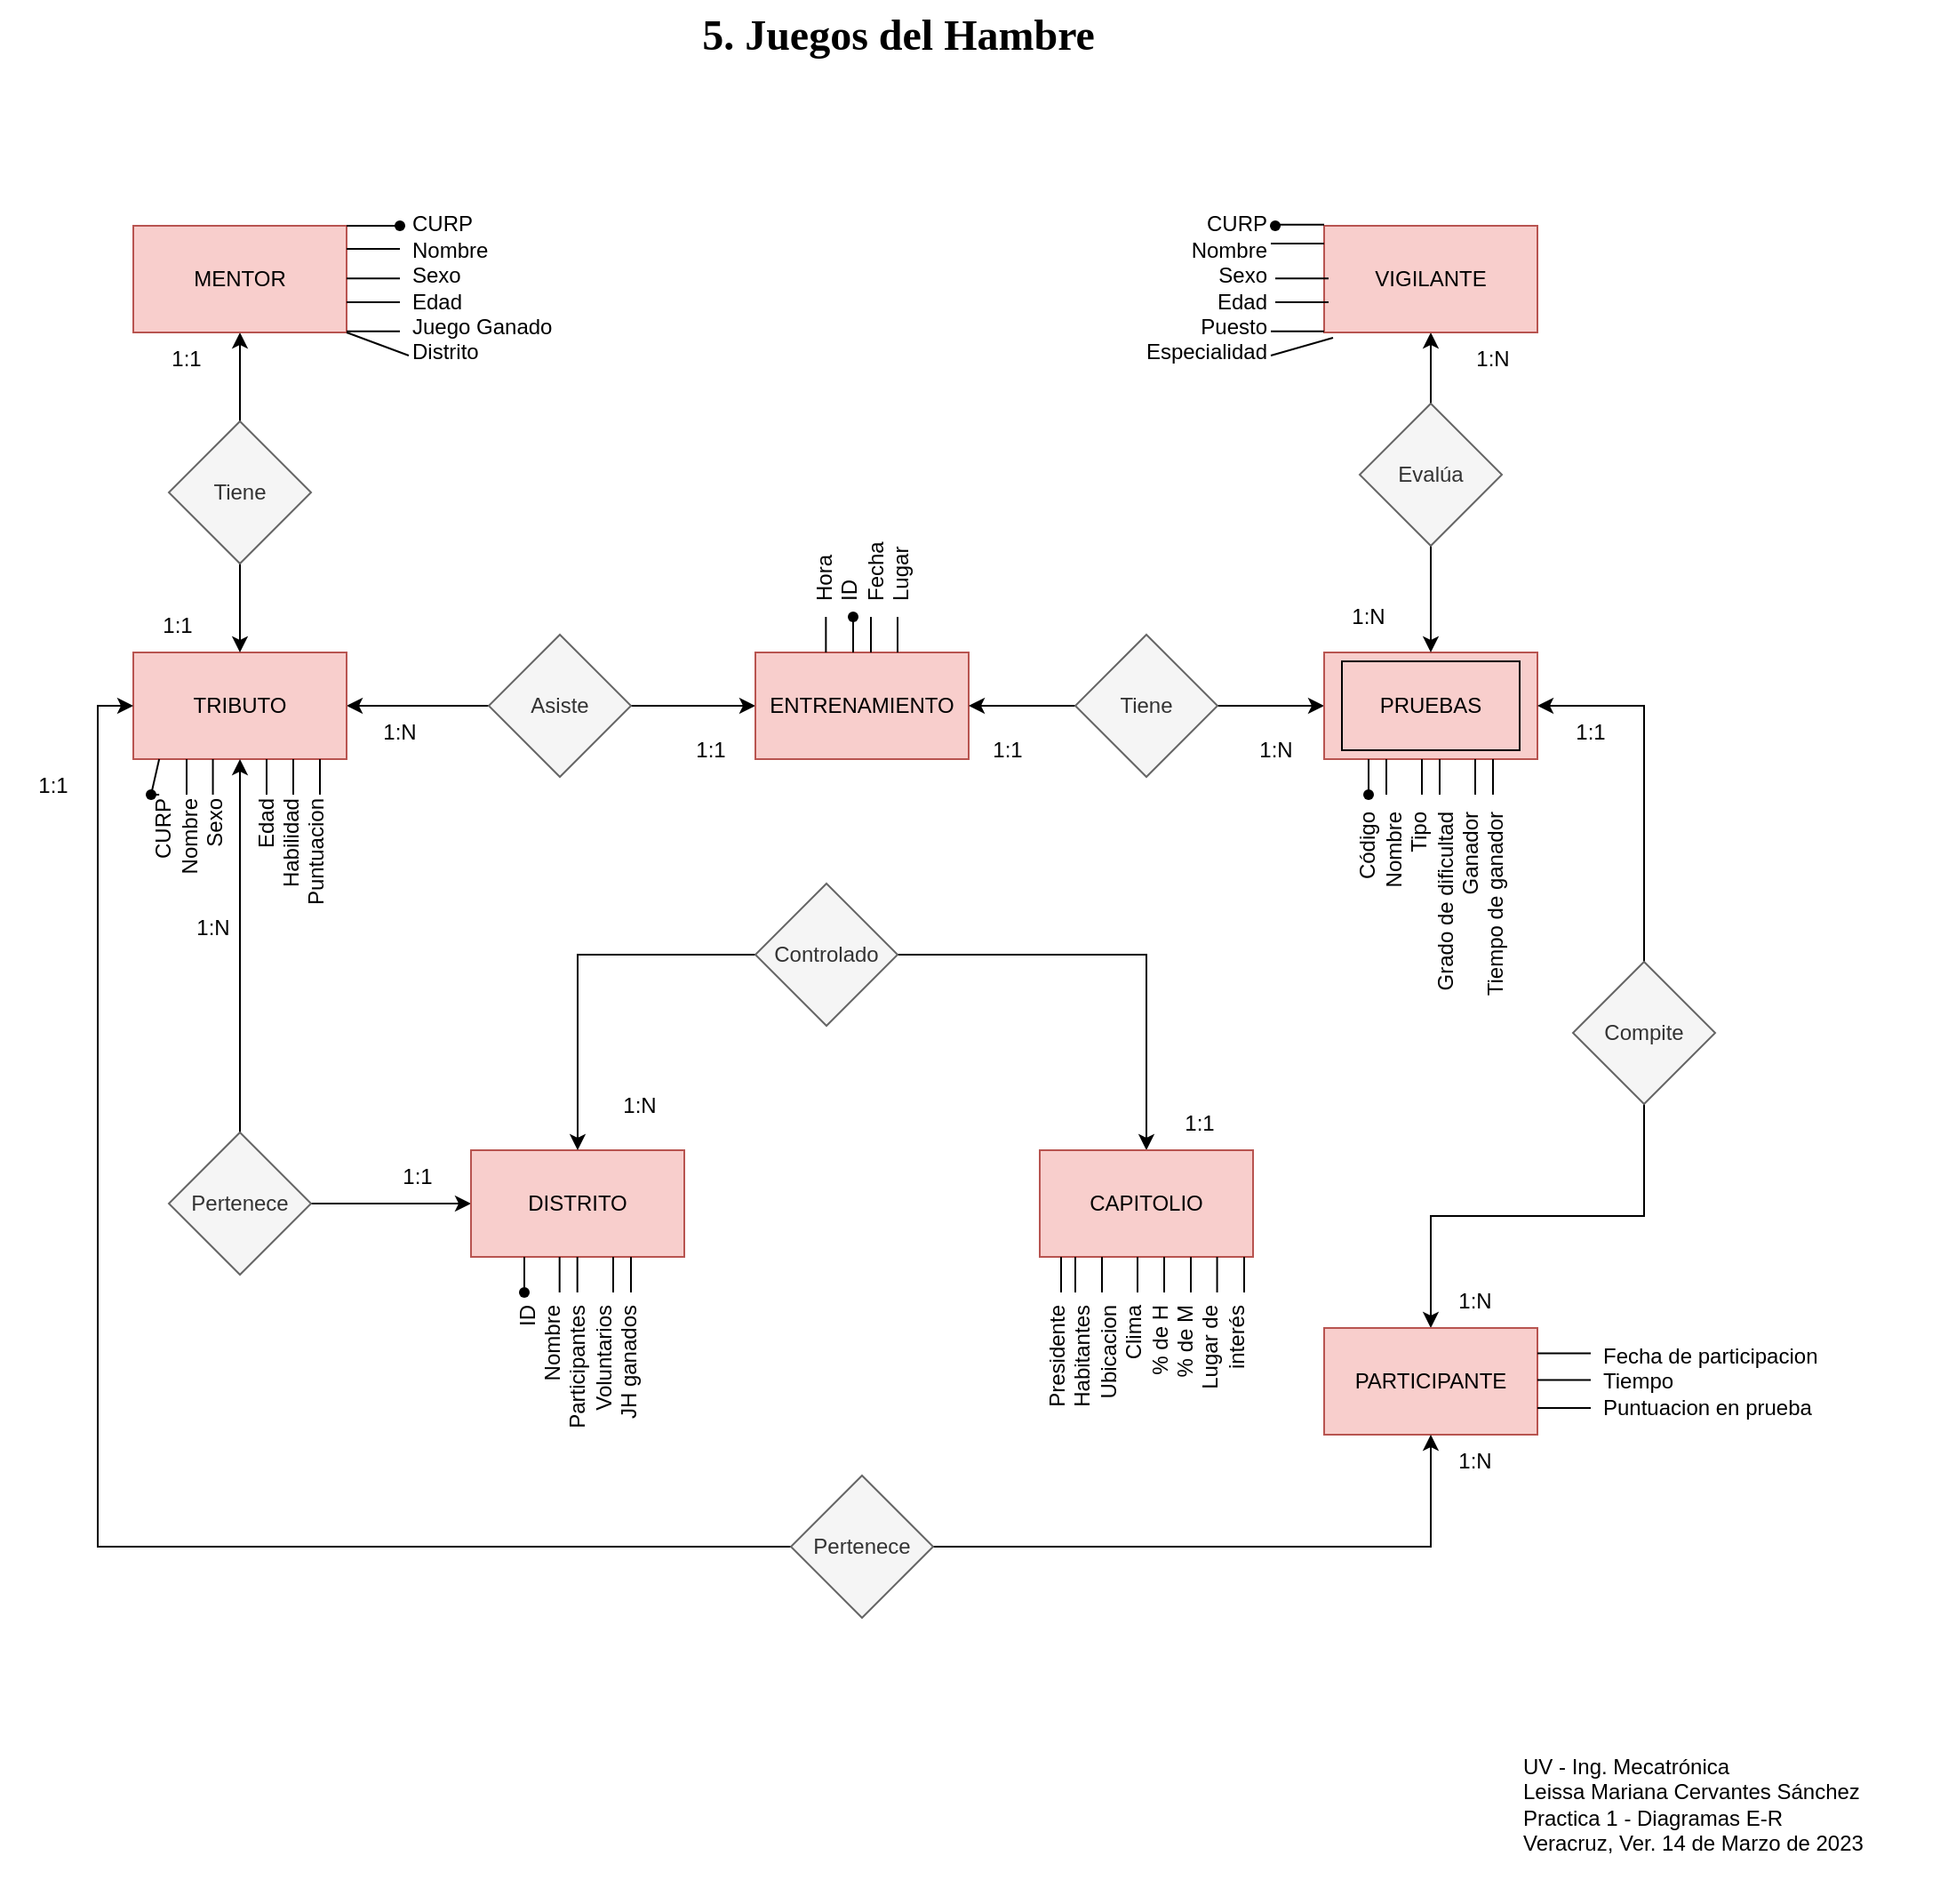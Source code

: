 <mxfile version="20.8.16" type="device"><diagram name="Página-1" id="HOuqrsM-3q7vG5gEwjHB"><mxGraphModel dx="1446" dy="1080" grid="1" gridSize="10" guides="1" tooltips="1" connect="1" arrows="1" fold="1" page="1" pageScale="1" pageWidth="827" pageHeight="1169" math="0" shadow="0"><root><mxCell id="0"/><mxCell id="1" parent="0"/><mxCell id="FKSJuDxbrd4GHYLNB3sF-3" value="" style="edgeStyle=orthogonalEdgeStyle;rounded=0;orthogonalLoop=1;jettySize=auto;html=1;" edge="1" parent="1" source="FKSJuDxbrd4GHYLNB3sF-1" target="FKSJuDxbrd4GHYLNB3sF-2"><mxGeometry relative="1" as="geometry"/></mxCell><mxCell id="FKSJuDxbrd4GHYLNB3sF-5" value="" style="edgeStyle=orthogonalEdgeStyle;rounded=0;orthogonalLoop=1;jettySize=auto;html=1;" edge="1" parent="1" source="FKSJuDxbrd4GHYLNB3sF-1" target="FKSJuDxbrd4GHYLNB3sF-4"><mxGeometry relative="1" as="geometry"/></mxCell><mxCell id="FKSJuDxbrd4GHYLNB3sF-1" value="Asiste" style="rhombus;whiteSpace=wrap;html=1;fillColor=#f5f5f5;fontColor=#333333;strokeColor=#666666;" vertex="1" parent="1"><mxGeometry x="505" y="407" width="80" height="80" as="geometry"/></mxCell><mxCell id="FKSJuDxbrd4GHYLNB3sF-2" value="TRIBUTO" style="whiteSpace=wrap;html=1;fillColor=#f8cecc;strokeColor=#b85450;" vertex="1" parent="1"><mxGeometry x="305" y="417" width="120" height="60" as="geometry"/></mxCell><mxCell id="FKSJuDxbrd4GHYLNB3sF-4" value="ENTRENAMIENTO" style="whiteSpace=wrap;html=1;fillColor=#f8cecc;strokeColor=#b85450;" vertex="1" parent="1"><mxGeometry x="655" y="417" width="120" height="60" as="geometry"/></mxCell><mxCell id="FKSJuDxbrd4GHYLNB3sF-7" value="" style="edgeStyle=orthogonalEdgeStyle;rounded=0;orthogonalLoop=1;jettySize=auto;html=1;" edge="1" parent="1" source="FKSJuDxbrd4GHYLNB3sF-6" target="FKSJuDxbrd4GHYLNB3sF-4"><mxGeometry relative="1" as="geometry"/></mxCell><mxCell id="FKSJuDxbrd4GHYLNB3sF-9" value="" style="edgeStyle=orthogonalEdgeStyle;rounded=0;orthogonalLoop=1;jettySize=auto;html=1;" edge="1" parent="1" source="FKSJuDxbrd4GHYLNB3sF-6" target="FKSJuDxbrd4GHYLNB3sF-8"><mxGeometry relative="1" as="geometry"/></mxCell><mxCell id="FKSJuDxbrd4GHYLNB3sF-6" value="Tiene" style="rhombus;whiteSpace=wrap;html=1;fillColor=#f5f5f5;fontColor=#333333;strokeColor=#666666;" vertex="1" parent="1"><mxGeometry x="835" y="407" width="80" height="80" as="geometry"/></mxCell><mxCell id="FKSJuDxbrd4GHYLNB3sF-8" value="PRUEBAS" style="whiteSpace=wrap;html=1;fillColor=#f8cecc;strokeColor=#b85450;" vertex="1" parent="1"><mxGeometry x="975" y="417" width="120" height="60" as="geometry"/></mxCell><mxCell id="FKSJuDxbrd4GHYLNB3sF-11" value="" style="edgeStyle=orthogonalEdgeStyle;rounded=0;orthogonalLoop=1;jettySize=auto;html=1;" edge="1" parent="1" source="FKSJuDxbrd4GHYLNB3sF-10" target="FKSJuDxbrd4GHYLNB3sF-2"><mxGeometry relative="1" as="geometry"/></mxCell><mxCell id="FKSJuDxbrd4GHYLNB3sF-13" value="" style="edgeStyle=orthogonalEdgeStyle;rounded=0;orthogonalLoop=1;jettySize=auto;html=1;" edge="1" parent="1" source="FKSJuDxbrd4GHYLNB3sF-10" target="FKSJuDxbrd4GHYLNB3sF-12"><mxGeometry relative="1" as="geometry"/></mxCell><mxCell id="FKSJuDxbrd4GHYLNB3sF-10" value="Pertenece" style="rhombus;whiteSpace=wrap;html=1;fillColor=#f5f5f5;fontColor=#333333;strokeColor=#666666;" vertex="1" parent="1"><mxGeometry x="325" y="687" width="80" height="80" as="geometry"/></mxCell><mxCell id="FKSJuDxbrd4GHYLNB3sF-12" value="DISTRITO" style="whiteSpace=wrap;html=1;fillColor=#f8cecc;strokeColor=#b85450;" vertex="1" parent="1"><mxGeometry x="495" y="697" width="120" height="60" as="geometry"/></mxCell><mxCell id="FKSJuDxbrd4GHYLNB3sF-15" value="" style="edgeStyle=orthogonalEdgeStyle;rounded=0;orthogonalLoop=1;jettySize=auto;html=1;" edge="1" parent="1" source="FKSJuDxbrd4GHYLNB3sF-14" target="FKSJuDxbrd4GHYLNB3sF-12"><mxGeometry relative="1" as="geometry"/></mxCell><mxCell id="FKSJuDxbrd4GHYLNB3sF-17" value="" style="edgeStyle=orthogonalEdgeStyle;rounded=0;orthogonalLoop=1;jettySize=auto;html=1;" edge="1" parent="1" source="FKSJuDxbrd4GHYLNB3sF-14" target="FKSJuDxbrd4GHYLNB3sF-16"><mxGeometry relative="1" as="geometry"/></mxCell><mxCell id="FKSJuDxbrd4GHYLNB3sF-14" value="Controlado" style="rhombus;whiteSpace=wrap;html=1;fillColor=#f5f5f5;fontColor=#333333;strokeColor=#666666;" vertex="1" parent="1"><mxGeometry x="655" y="547" width="80" height="80" as="geometry"/></mxCell><mxCell id="FKSJuDxbrd4GHYLNB3sF-16" value="CAPITOLIO" style="whiteSpace=wrap;html=1;fillColor=#f8cecc;strokeColor=#b85450;" vertex="1" parent="1"><mxGeometry x="815" y="697" width="120" height="60" as="geometry"/></mxCell><mxCell id="FKSJuDxbrd4GHYLNB3sF-22" value="" style="edgeStyle=orthogonalEdgeStyle;rounded=0;orthogonalLoop=1;jettySize=auto;html=1;" edge="1" parent="1" source="FKSJuDxbrd4GHYLNB3sF-18" target="FKSJuDxbrd4GHYLNB3sF-8"><mxGeometry relative="1" as="geometry"/></mxCell><mxCell id="FKSJuDxbrd4GHYLNB3sF-24" value="" style="edgeStyle=orthogonalEdgeStyle;rounded=0;orthogonalLoop=1;jettySize=auto;html=1;" edge="1" parent="1" source="FKSJuDxbrd4GHYLNB3sF-18" target="FKSJuDxbrd4GHYLNB3sF-23"><mxGeometry relative="1" as="geometry"/></mxCell><mxCell id="FKSJuDxbrd4GHYLNB3sF-18" value="Evalúa" style="rhombus;whiteSpace=wrap;html=1;fillColor=#f5f5f5;fontColor=#333333;strokeColor=#666666;" vertex="1" parent="1"><mxGeometry x="995" y="277" width="80" height="80" as="geometry"/></mxCell><mxCell id="FKSJuDxbrd4GHYLNB3sF-23" value="VIGILANTE" style="whiteSpace=wrap;html=1;fillColor=#f8cecc;strokeColor=#b85450;" vertex="1" parent="1"><mxGeometry x="975" y="177" width="120" height="60" as="geometry"/></mxCell><mxCell id="FKSJuDxbrd4GHYLNB3sF-26" value="" style="edgeStyle=orthogonalEdgeStyle;rounded=0;orthogonalLoop=1;jettySize=auto;html=1;" edge="1" parent="1" source="FKSJuDxbrd4GHYLNB3sF-25" target="FKSJuDxbrd4GHYLNB3sF-2"><mxGeometry relative="1" as="geometry"/></mxCell><mxCell id="FKSJuDxbrd4GHYLNB3sF-28" value="" style="edgeStyle=orthogonalEdgeStyle;rounded=0;orthogonalLoop=1;jettySize=auto;html=1;" edge="1" parent="1" source="FKSJuDxbrd4GHYLNB3sF-25" target="FKSJuDxbrd4GHYLNB3sF-27"><mxGeometry relative="1" as="geometry"/></mxCell><mxCell id="FKSJuDxbrd4GHYLNB3sF-25" value="Tiene" style="rhombus;whiteSpace=wrap;html=1;fillColor=#f5f5f5;fontColor=#333333;strokeColor=#666666;" vertex="1" parent="1"><mxGeometry x="325" y="287" width="80" height="80" as="geometry"/></mxCell><mxCell id="FKSJuDxbrd4GHYLNB3sF-27" value="MENTOR" style="whiteSpace=wrap;html=1;fillColor=#f8cecc;strokeColor=#b85450;" vertex="1" parent="1"><mxGeometry x="305" y="177" width="120" height="60" as="geometry"/></mxCell><mxCell id="FKSJuDxbrd4GHYLNB3sF-29" value="5. Juegos del Hambre" style="text;strokeColor=none;fillColor=none;html=1;fontSize=24;fontStyle=1;verticalAlign=middle;align=center;fontFamily=Times New Roman;" vertex="1" parent="1"><mxGeometry x="685" y="50" width="100" height="40" as="geometry"/></mxCell><mxCell id="FKSJuDxbrd4GHYLNB3sF-30" value="Hora&lt;br&gt;ID&lt;br&gt;Fecha&lt;br&gt;&lt;div style=&quot;&quot;&gt;&lt;span style=&quot;background-color: initial;&quot;&gt;Lugar&lt;/span&gt;&lt;/div&gt;" style="text;html=1;strokeColor=none;fillColor=none;align=left;verticalAlign=middle;whiteSpace=wrap;rounded=0;fontFamily=Helvetica;rotation=-90;" vertex="1" parent="1"><mxGeometry x="685" y="320" width="60" height="80" as="geometry"/></mxCell><mxCell id="FKSJuDxbrd4GHYLNB3sF-31" value="CURP&lt;br&gt;Nombre&lt;br&gt;Sexo&lt;br&gt;Edad&lt;br&gt;Juego Ganado&lt;br&gt;Distrito&lt;br&gt;" style="text;html=1;strokeColor=none;fillColor=none;align=left;verticalAlign=middle;whiteSpace=wrap;rounded=0;fontFamily=Helvetica;rotation=0;" vertex="1" parent="1"><mxGeometry x="460" y="197" width="90" height="30" as="geometry"/></mxCell><mxCell id="FKSJuDxbrd4GHYLNB3sF-32" value="CURP&lt;br&gt;Nombre&lt;br&gt;Sexo&lt;br&gt;&lt;div style=&quot;&quot;&gt;&lt;br&gt;&lt;/div&gt;Edad&lt;br&gt;Habilidad&lt;br&gt;Puntuacion" style="text;html=1;strokeColor=none;fillColor=none;align=right;verticalAlign=middle;whiteSpace=wrap;rounded=0;fontFamily=Helvetica;rotation=-90;" vertex="1" parent="1"><mxGeometry x="320" y="527" width="90" height="30" as="geometry"/></mxCell><mxCell id="FKSJuDxbrd4GHYLNB3sF-33" value="" style="rounded=0;whiteSpace=wrap;html=1;fontFamily=Helvetica;fillColor=none;" vertex="1" parent="1"><mxGeometry x="985" y="422" width="100" height="50" as="geometry"/></mxCell><mxCell id="FKSJuDxbrd4GHYLNB3sF-34" value="ID&lt;br&gt;Nombre&lt;br&gt;Participantes&lt;br&gt;Voluntarios&lt;br&gt;&lt;div style=&quot;&quot;&gt;&lt;span style=&quot;background-color: initial;&quot;&gt;JH ganados&lt;/span&gt;&lt;/div&gt;" style="text;html=1;strokeColor=none;fillColor=none;align=right;verticalAlign=middle;whiteSpace=wrap;rounded=0;fontFamily=Helvetica;rotation=-90;" vertex="1" parent="1"><mxGeometry x="525" y="797" width="60" height="30" as="geometry"/></mxCell><mxCell id="FKSJuDxbrd4GHYLNB3sF-35" value="Presidente&lt;br&gt;Habitantes&lt;br&gt;Ubicacion&lt;br&gt;Clima&lt;br&gt;% de H&lt;br&gt;% de M&lt;br&gt;&lt;div style=&quot;&quot;&gt;&lt;span style=&quot;background-color: initial;&quot;&gt;Lugar de interés&lt;/span&gt;&lt;/div&gt;" style="text;html=1;strokeColor=none;fillColor=none;align=right;verticalAlign=middle;whiteSpace=wrap;rounded=0;fontFamily=Helvetica;rotation=-90;" vertex="1" parent="1"><mxGeometry x="845" y="797" width="60" height="30" as="geometry"/></mxCell><mxCell id="FKSJuDxbrd4GHYLNB3sF-36" value="Código&lt;br&gt;Nombre&lt;br&gt;Tipo&lt;br&gt;Grado de dificultad&lt;br&gt;Ganador&lt;br&gt;Tiempo de ganador" style="text;html=1;strokeColor=none;fillColor=none;align=right;verticalAlign=middle;whiteSpace=wrap;rounded=0;fontFamily=Helvetica;rotation=-90;" vertex="1" parent="1"><mxGeometry x="977.5" y="547" width="115" height="30" as="geometry"/></mxCell><mxCell id="FKSJuDxbrd4GHYLNB3sF-38" value="CURP&lt;br&gt;Nombre&lt;br&gt;Sexo&lt;br&gt;Edad&lt;br&gt;Puesto&lt;br&gt;Especialidad" style="text;html=1;strokeColor=none;fillColor=none;align=right;verticalAlign=middle;whiteSpace=wrap;rounded=0;fontFamily=Helvetica;" vertex="1" parent="1"><mxGeometry x="885" y="197" width="60" height="30" as="geometry"/></mxCell><mxCell id="FKSJuDxbrd4GHYLNB3sF-42" value="" style="endArrow=none;html=1;rounded=0;fontFamily=Helvetica;" edge="1" parent="1"><mxGeometry width="50" height="50" relative="1" as="geometry"><mxPoint x="525" y="777" as="sourcePoint"/><mxPoint x="525" y="757" as="targetPoint"/></mxGeometry></mxCell><mxCell id="FKSJuDxbrd4GHYLNB3sF-43" value="" style="endArrow=none;html=1;rounded=0;fontFamily=Helvetica;" edge="1" parent="1"><mxGeometry width="50" height="50" relative="1" as="geometry"><mxPoint x="544.84" y="777" as="sourcePoint"/><mxPoint x="544.84" y="757" as="targetPoint"/></mxGeometry></mxCell><mxCell id="FKSJuDxbrd4GHYLNB3sF-44" value="" style="endArrow=none;html=1;rounded=0;fontFamily=Helvetica;" edge="1" parent="1"><mxGeometry width="50" height="50" relative="1" as="geometry"><mxPoint x="554.84" y="777" as="sourcePoint"/><mxPoint x="554.84" y="757" as="targetPoint"/></mxGeometry></mxCell><mxCell id="FKSJuDxbrd4GHYLNB3sF-45" value="" style="endArrow=none;html=1;rounded=0;fontFamily=Helvetica;" edge="1" parent="1"><mxGeometry width="50" height="50" relative="1" as="geometry"><mxPoint x="575" y="777" as="sourcePoint"/><mxPoint x="575" y="757" as="targetPoint"/></mxGeometry></mxCell><mxCell id="FKSJuDxbrd4GHYLNB3sF-46" value="" style="endArrow=none;html=1;rounded=0;fontFamily=Helvetica;" edge="1" parent="1"><mxGeometry width="50" height="50" relative="1" as="geometry"><mxPoint x="585" y="777" as="sourcePoint"/><mxPoint x="585" y="757" as="targetPoint"/></mxGeometry></mxCell><mxCell id="FKSJuDxbrd4GHYLNB3sF-48" value="" style="shape=waypoint;sketch=0;fillStyle=solid;size=6;pointerEvents=1;points=[];fillColor=none;resizable=0;rotatable=0;perimeter=centerPerimeter;snapToPoint=1;fontFamily=Helvetica;" vertex="1" parent="1"><mxGeometry x="515" y="767" width="20" height="20" as="geometry"/></mxCell><mxCell id="FKSJuDxbrd4GHYLNB3sF-50" value="1:1" style="text;html=1;strokeColor=none;fillColor=none;align=center;verticalAlign=middle;whiteSpace=wrap;rounded=0;fontFamily=Helvetica;" vertex="1" parent="1"><mxGeometry x="435" y="697" width="60" height="30" as="geometry"/></mxCell><mxCell id="FKSJuDxbrd4GHYLNB3sF-51" value="1:N" style="text;html=1;strokeColor=none;fillColor=none;align=center;verticalAlign=middle;whiteSpace=wrap;rounded=0;fontFamily=Helvetica;" vertex="1" parent="1"><mxGeometry x="320" y="557" width="60" height="30" as="geometry"/></mxCell><mxCell id="FKSJuDxbrd4GHYLNB3sF-52" value="" style="endArrow=none;html=1;rounded=0;fontFamily=Helvetica;startArrow=none;" edge="1" parent="1" source="FKSJuDxbrd4GHYLNB3sF-58"><mxGeometry width="50" height="50" relative="1" as="geometry"><mxPoint x="319.57" y="497" as="sourcePoint"/><mxPoint x="319.57" y="477" as="targetPoint"/></mxGeometry></mxCell><mxCell id="FKSJuDxbrd4GHYLNB3sF-53" value="" style="endArrow=none;html=1;rounded=0;fontFamily=Helvetica;" edge="1" parent="1"><mxGeometry width="50" height="50" relative="1" as="geometry"><mxPoint x="335" y="497" as="sourcePoint"/><mxPoint x="335" y="477" as="targetPoint"/></mxGeometry></mxCell><mxCell id="FKSJuDxbrd4GHYLNB3sF-54" value="" style="endArrow=none;html=1;rounded=0;fontFamily=Helvetica;" edge="1" parent="1"><mxGeometry width="50" height="50" relative="1" as="geometry"><mxPoint x="349.78" y="497" as="sourcePoint"/><mxPoint x="349.78" y="477" as="targetPoint"/></mxGeometry></mxCell><mxCell id="FKSJuDxbrd4GHYLNB3sF-55" value="" style="endArrow=none;html=1;rounded=0;fontFamily=Helvetica;" edge="1" parent="1"><mxGeometry width="50" height="50" relative="1" as="geometry"><mxPoint x="380" y="497" as="sourcePoint"/><mxPoint x="380" y="477" as="targetPoint"/></mxGeometry></mxCell><mxCell id="FKSJuDxbrd4GHYLNB3sF-56" value="" style="endArrow=none;html=1;rounded=0;fontFamily=Helvetica;" edge="1" parent="1"><mxGeometry width="50" height="50" relative="1" as="geometry"><mxPoint x="395" y="497" as="sourcePoint"/><mxPoint x="395" y="477" as="targetPoint"/></mxGeometry></mxCell><mxCell id="FKSJuDxbrd4GHYLNB3sF-57" value="" style="endArrow=none;html=1;rounded=0;fontFamily=Helvetica;" edge="1" parent="1"><mxGeometry width="50" height="50" relative="1" as="geometry"><mxPoint x="410" y="497" as="sourcePoint"/><mxPoint x="410" y="477" as="targetPoint"/></mxGeometry></mxCell><mxCell id="FKSJuDxbrd4GHYLNB3sF-60" value="" style="endArrow=none;html=1;rounded=0;fontFamily=Helvetica;" edge="1" parent="1" target="FKSJuDxbrd4GHYLNB3sF-58"><mxGeometry width="50" height="50" relative="1" as="geometry"><mxPoint x="319.57" y="497" as="sourcePoint"/><mxPoint x="319.57" y="477" as="targetPoint"/></mxGeometry></mxCell><mxCell id="FKSJuDxbrd4GHYLNB3sF-58" value="" style="shape=waypoint;sketch=0;fillStyle=solid;size=6;pointerEvents=1;points=[];fillColor=none;resizable=0;rotatable=0;perimeter=centerPerimeter;snapToPoint=1;fontFamily=Helvetica;" vertex="1" parent="1"><mxGeometry x="305" y="487" width="20" height="20" as="geometry"/></mxCell><mxCell id="FKSJuDxbrd4GHYLNB3sF-65" value="" style="edgeStyle=orthogonalEdgeStyle;rounded=0;orthogonalLoop=1;jettySize=auto;html=1;fontFamily=Helvetica;exitX=0.5;exitY=1;exitDx=0;exitDy=0;" edge="1" parent="1" source="FKSJuDxbrd4GHYLNB3sF-61" target="FKSJuDxbrd4GHYLNB3sF-64"><mxGeometry relative="1" as="geometry"/></mxCell><mxCell id="FKSJuDxbrd4GHYLNB3sF-66" style="edgeStyle=orthogonalEdgeStyle;rounded=0;orthogonalLoop=1;jettySize=auto;html=1;entryX=1;entryY=0.5;entryDx=0;entryDy=0;fontFamily=Helvetica;exitX=0.5;exitY=0;exitDx=0;exitDy=0;" edge="1" parent="1" source="FKSJuDxbrd4GHYLNB3sF-61" target="FKSJuDxbrd4GHYLNB3sF-8"><mxGeometry relative="1" as="geometry"/></mxCell><mxCell id="FKSJuDxbrd4GHYLNB3sF-61" value="Compite" style="rhombus;whiteSpace=wrap;html=1;fontFamily=Helvetica;fillColor=#f5f5f5;fontColor=#333333;strokeColor=#666666;" vertex="1" parent="1"><mxGeometry x="1115" y="591" width="80" height="80" as="geometry"/></mxCell><mxCell id="FKSJuDxbrd4GHYLNB3sF-64" value="PARTICIPANTE" style="whiteSpace=wrap;html=1;fillColor=#f8cecc;strokeColor=#b85450;" vertex="1" parent="1"><mxGeometry x="975" y="797" width="120" height="60" as="geometry"/></mxCell><mxCell id="FKSJuDxbrd4GHYLNB3sF-72" style="edgeStyle=orthogonalEdgeStyle;rounded=0;orthogonalLoop=1;jettySize=auto;html=1;entryX=0.5;entryY=1;entryDx=0;entryDy=0;fontFamily=Helvetica;" edge="1" parent="1" source="FKSJuDxbrd4GHYLNB3sF-71" target="FKSJuDxbrd4GHYLNB3sF-64"><mxGeometry relative="1" as="geometry"/></mxCell><mxCell id="FKSJuDxbrd4GHYLNB3sF-73" style="edgeStyle=orthogonalEdgeStyle;rounded=0;orthogonalLoop=1;jettySize=auto;html=1;exitX=0;exitY=0.5;exitDx=0;exitDy=0;entryX=0;entryY=0.5;entryDx=0;entryDy=0;fontFamily=Helvetica;" edge="1" parent="1" source="FKSJuDxbrd4GHYLNB3sF-71" target="FKSJuDxbrd4GHYLNB3sF-2"><mxGeometry relative="1" as="geometry"/></mxCell><mxCell id="FKSJuDxbrd4GHYLNB3sF-71" value="Pertenece" style="rhombus;whiteSpace=wrap;html=1;fontFamily=Helvetica;fillColor=#f5f5f5;fontColor=#333333;strokeColor=#666666;" vertex="1" parent="1"><mxGeometry x="675" y="880" width="80" height="80" as="geometry"/></mxCell><mxCell id="FKSJuDxbrd4GHYLNB3sF-74" value="Fecha de participacion&lt;br&gt;Tiempo&lt;br&gt;&lt;div style=&quot;&quot;&gt;&lt;span style=&quot;background-color: initial;&quot;&gt;Puntuacion en prueba&lt;/span&gt;&lt;/div&gt;" style="text;html=1;strokeColor=none;fillColor=none;align=left;verticalAlign=middle;whiteSpace=wrap;rounded=0;fontFamily=Helvetica;" vertex="1" parent="1"><mxGeometry x="1130" y="812" width="170" height="30" as="geometry"/></mxCell><mxCell id="FKSJuDxbrd4GHYLNB3sF-75" value="1:1" style="text;html=1;strokeColor=none;fillColor=none;align=center;verticalAlign=middle;whiteSpace=wrap;rounded=0;fontFamily=Helvetica;" vertex="1" parent="1"><mxGeometry x="305" y="237" width="60" height="30" as="geometry"/></mxCell><mxCell id="FKSJuDxbrd4GHYLNB3sF-76" value="1:1" style="text;html=1;strokeColor=none;fillColor=none;align=center;verticalAlign=middle;whiteSpace=wrap;rounded=0;fontFamily=Helvetica;" vertex="1" parent="1"><mxGeometry x="300" y="387" width="60" height="30" as="geometry"/></mxCell><mxCell id="FKSJuDxbrd4GHYLNB3sF-77" value="" style="endArrow=none;html=1;rounded=0;fontFamily=Helvetica;" edge="1" parent="1" target="FKSJuDxbrd4GHYLNB3sF-84"><mxGeometry width="50" height="50" relative="1" as="geometry"><mxPoint x="425" y="177" as="sourcePoint"/><mxPoint x="455" y="177" as="targetPoint"/></mxGeometry></mxCell><mxCell id="FKSJuDxbrd4GHYLNB3sF-78" value="" style="endArrow=none;html=1;rounded=0;fontFamily=Helvetica;" edge="1" parent="1"><mxGeometry width="50" height="50" relative="1" as="geometry"><mxPoint x="425.0" y="190" as="sourcePoint"/><mxPoint x="455" y="190" as="targetPoint"/></mxGeometry></mxCell><mxCell id="FKSJuDxbrd4GHYLNB3sF-79" value="" style="endArrow=none;html=1;rounded=0;fontFamily=Helvetica;" edge="1" parent="1"><mxGeometry width="50" height="50" relative="1" as="geometry"><mxPoint x="425.0" y="206.68" as="sourcePoint"/><mxPoint x="455" y="206.68" as="targetPoint"/></mxGeometry></mxCell><mxCell id="FKSJuDxbrd4GHYLNB3sF-80" value="" style="endArrow=none;html=1;rounded=0;fontFamily=Helvetica;" edge="1" parent="1"><mxGeometry width="50" height="50" relative="1" as="geometry"><mxPoint x="425.0" y="220" as="sourcePoint"/><mxPoint x="455" y="220" as="targetPoint"/></mxGeometry></mxCell><mxCell id="FKSJuDxbrd4GHYLNB3sF-81" value="" style="endArrow=none;html=1;rounded=0;fontFamily=Helvetica;" edge="1" parent="1"><mxGeometry width="50" height="50" relative="1" as="geometry"><mxPoint x="425.0" y="236.35" as="sourcePoint"/><mxPoint x="455" y="236.35" as="targetPoint"/></mxGeometry></mxCell><mxCell id="FKSJuDxbrd4GHYLNB3sF-83" value="" style="endArrow=none;html=1;rounded=0;fontFamily=Helvetica;entryX=1;entryY=1;entryDx=0;entryDy=0;" edge="1" parent="1" target="FKSJuDxbrd4GHYLNB3sF-27"><mxGeometry width="50" height="50" relative="1" as="geometry"><mxPoint x="460" y="250" as="sourcePoint"/><mxPoint x="440" y="260" as="targetPoint"/></mxGeometry></mxCell><mxCell id="FKSJuDxbrd4GHYLNB3sF-84" value="" style="shape=waypoint;sketch=0;fillStyle=solid;size=6;pointerEvents=1;points=[];fillColor=none;resizable=0;rotatable=0;perimeter=centerPerimeter;snapToPoint=1;fontFamily=Helvetica;" vertex="1" parent="1"><mxGeometry x="445" y="167" width="20" height="20" as="geometry"/></mxCell><mxCell id="FKSJuDxbrd4GHYLNB3sF-85" value="1:1" style="text;html=1;strokeColor=none;fillColor=none;align=center;verticalAlign=middle;whiteSpace=wrap;rounded=0;fontFamily=Helvetica;" vertex="1" parent="1"><mxGeometry x="600" y="457" width="60" height="30" as="geometry"/></mxCell><mxCell id="FKSJuDxbrd4GHYLNB3sF-86" value="1:N" style="text;html=1;strokeColor=none;fillColor=none;align=center;verticalAlign=middle;whiteSpace=wrap;rounded=0;fontFamily=Helvetica;" vertex="1" parent="1"><mxGeometry x="425" y="447" width="60" height="30" as="geometry"/></mxCell><mxCell id="FKSJuDxbrd4GHYLNB3sF-87" value="" style="endArrow=none;html=1;rounded=0;fontFamily=Helvetica;" edge="1" parent="1"><mxGeometry width="50" height="50" relative="1" as="geometry"><mxPoint x="694.68" y="417" as="sourcePoint"/><mxPoint x="694.68" y="397" as="targetPoint"/></mxGeometry></mxCell><mxCell id="FKSJuDxbrd4GHYLNB3sF-88" value="" style="endArrow=none;html=1;rounded=0;fontFamily=Helvetica;" edge="1" parent="1" target="FKSJuDxbrd4GHYLNB3sF-91"><mxGeometry width="50" height="50" relative="1" as="geometry"><mxPoint x="710" y="417" as="sourcePoint"/><mxPoint x="710" y="397" as="targetPoint"/></mxGeometry></mxCell><mxCell id="FKSJuDxbrd4GHYLNB3sF-89" value="" style="endArrow=none;html=1;rounded=0;fontFamily=Helvetica;" edge="1" parent="1"><mxGeometry width="50" height="50" relative="1" as="geometry"><mxPoint x="720" y="417" as="sourcePoint"/><mxPoint x="720" y="397" as="targetPoint"/></mxGeometry></mxCell><mxCell id="FKSJuDxbrd4GHYLNB3sF-90" value="" style="endArrow=none;html=1;rounded=0;fontFamily=Helvetica;" edge="1" parent="1"><mxGeometry width="50" height="50" relative="1" as="geometry"><mxPoint x="735" y="417" as="sourcePoint"/><mxPoint x="735" y="397" as="targetPoint"/></mxGeometry></mxCell><mxCell id="FKSJuDxbrd4GHYLNB3sF-91" value="" style="shape=waypoint;sketch=0;fillStyle=solid;size=6;pointerEvents=1;points=[];fillColor=none;resizable=0;rotatable=0;perimeter=centerPerimeter;snapToPoint=1;fontFamily=Helvetica;" vertex="1" parent="1"><mxGeometry x="700" y="387" width="20" height="20" as="geometry"/></mxCell><mxCell id="FKSJuDxbrd4GHYLNB3sF-92" value="1:N" style="text;html=1;strokeColor=none;fillColor=none;align=center;verticalAlign=middle;whiteSpace=wrap;rounded=0;fontFamily=Helvetica;" vertex="1" parent="1"><mxGeometry x="917.5" y="457" width="60" height="30" as="geometry"/></mxCell><mxCell id="FKSJuDxbrd4GHYLNB3sF-93" value="1:1" style="text;html=1;strokeColor=none;fillColor=none;align=center;verticalAlign=middle;whiteSpace=wrap;rounded=0;fontFamily=Helvetica;" vertex="1" parent="1"><mxGeometry x="767" y="457" width="60" height="30" as="geometry"/></mxCell><mxCell id="FKSJuDxbrd4GHYLNB3sF-94" value="" style="endArrow=none;html=1;rounded=0;fontFamily=Helvetica;" edge="1" parent="1" target="FKSJuDxbrd4GHYLNB3sF-100"><mxGeometry width="50" height="50" relative="1" as="geometry"><mxPoint x="1000" y="477" as="sourcePoint"/><mxPoint x="1000" y="497" as="targetPoint"/></mxGeometry></mxCell><mxCell id="FKSJuDxbrd4GHYLNB3sF-95" value="" style="endArrow=none;html=1;rounded=0;fontFamily=Helvetica;" edge="1" parent="1"><mxGeometry width="50" height="50" relative="1" as="geometry"><mxPoint x="1010" y="477" as="sourcePoint"/><mxPoint x="1010" y="497" as="targetPoint"/></mxGeometry></mxCell><mxCell id="FKSJuDxbrd4GHYLNB3sF-96" value="" style="endArrow=none;html=1;rounded=0;fontFamily=Helvetica;" edge="1" parent="1"><mxGeometry width="50" height="50" relative="1" as="geometry"><mxPoint x="1030" y="477" as="sourcePoint"/><mxPoint x="1030" y="497" as="targetPoint"/></mxGeometry></mxCell><mxCell id="FKSJuDxbrd4GHYLNB3sF-97" value="" style="endArrow=none;html=1;rounded=0;fontFamily=Helvetica;" edge="1" parent="1"><mxGeometry width="50" height="50" relative="1" as="geometry"><mxPoint x="1040" y="477" as="sourcePoint"/><mxPoint x="1040" y="497" as="targetPoint"/></mxGeometry></mxCell><mxCell id="FKSJuDxbrd4GHYLNB3sF-98" value="" style="endArrow=none;html=1;rounded=0;fontFamily=Helvetica;" edge="1" parent="1"><mxGeometry width="50" height="50" relative="1" as="geometry"><mxPoint x="1060" y="477" as="sourcePoint"/><mxPoint x="1060" y="497" as="targetPoint"/></mxGeometry></mxCell><mxCell id="FKSJuDxbrd4GHYLNB3sF-99" value="" style="endArrow=none;html=1;rounded=0;fontFamily=Helvetica;" edge="1" parent="1"><mxGeometry width="50" height="50" relative="1" as="geometry"><mxPoint x="1070" y="477" as="sourcePoint"/><mxPoint x="1070" y="497" as="targetPoint"/></mxGeometry></mxCell><mxCell id="FKSJuDxbrd4GHYLNB3sF-100" value="" style="shape=waypoint;sketch=0;fillStyle=solid;size=6;pointerEvents=1;points=[];fillColor=none;resizable=0;rotatable=0;perimeter=centerPerimeter;snapToPoint=1;fontFamily=Helvetica;" vertex="1" parent="1"><mxGeometry x="990" y="487" width="20" height="20" as="geometry"/></mxCell><mxCell id="FKSJuDxbrd4GHYLNB3sF-101" value="1:N" style="text;html=1;strokeColor=none;fillColor=none;align=center;verticalAlign=middle;whiteSpace=wrap;rounded=0;fontFamily=Helvetica;" vertex="1" parent="1"><mxGeometry x="1040" y="237" width="60" height="30" as="geometry"/></mxCell><mxCell id="FKSJuDxbrd4GHYLNB3sF-102" value="1:N" style="text;html=1;strokeColor=none;fillColor=none;align=center;verticalAlign=middle;whiteSpace=wrap;rounded=0;fontFamily=Helvetica;" vertex="1" parent="1"><mxGeometry x="970" y="382" width="60" height="30" as="geometry"/></mxCell><mxCell id="FKSJuDxbrd4GHYLNB3sF-103" value="" style="endArrow=none;html=1;rounded=0;fontFamily=Helvetica;" edge="1" parent="1"><mxGeometry width="50" height="50" relative="1" as="geometry"><mxPoint x="945" y="176.35" as="sourcePoint"/><mxPoint x="975" y="176.35" as="targetPoint"/></mxGeometry></mxCell><mxCell id="FKSJuDxbrd4GHYLNB3sF-104" value="" style="endArrow=none;html=1;rounded=0;fontFamily=Helvetica;" edge="1" parent="1"><mxGeometry width="50" height="50" relative="1" as="geometry"><mxPoint x="945" y="187" as="sourcePoint"/><mxPoint x="975" y="187" as="targetPoint"/></mxGeometry></mxCell><mxCell id="FKSJuDxbrd4GHYLNB3sF-105" value="" style="endArrow=none;html=1;rounded=0;fontFamily=Helvetica;" edge="1" parent="1"><mxGeometry width="50" height="50" relative="1" as="geometry"><mxPoint x="947.5" y="206.68" as="sourcePoint"/><mxPoint x="977.5" y="206.68" as="targetPoint"/></mxGeometry></mxCell><mxCell id="FKSJuDxbrd4GHYLNB3sF-106" value="" style="endArrow=none;html=1;rounded=0;fontFamily=Helvetica;" edge="1" parent="1"><mxGeometry width="50" height="50" relative="1" as="geometry"><mxPoint x="947.5" y="220" as="sourcePoint"/><mxPoint x="977.5" y="220" as="targetPoint"/></mxGeometry></mxCell><mxCell id="FKSJuDxbrd4GHYLNB3sF-107" value="" style="endArrow=none;html=1;rounded=0;fontFamily=Helvetica;" edge="1" parent="1"><mxGeometry width="50" height="50" relative="1" as="geometry"><mxPoint x="945" y="236.35" as="sourcePoint"/><mxPoint x="975" y="236.35" as="targetPoint"/></mxGeometry></mxCell><mxCell id="FKSJuDxbrd4GHYLNB3sF-108" value="" style="endArrow=none;html=1;rounded=0;fontFamily=Helvetica;" edge="1" parent="1"><mxGeometry width="50" height="50" relative="1" as="geometry"><mxPoint x="945" y="250" as="sourcePoint"/><mxPoint x="980" y="240" as="targetPoint"/></mxGeometry></mxCell><mxCell id="FKSJuDxbrd4GHYLNB3sF-110" value="" style="shape=waypoint;sketch=0;fillStyle=solid;size=6;pointerEvents=1;points=[];fillColor=none;resizable=0;rotatable=0;perimeter=centerPerimeter;snapToPoint=1;fontFamily=Helvetica;" vertex="1" parent="1"><mxGeometry x="937.5" y="167" width="20" height="20" as="geometry"/></mxCell><mxCell id="FKSJuDxbrd4GHYLNB3sF-111" value="1:N" style="text;html=1;strokeColor=none;fillColor=none;align=center;verticalAlign=middle;whiteSpace=wrap;rounded=0;fontFamily=Helvetica;" vertex="1" parent="1"><mxGeometry x="1030" y="767" width="60" height="30" as="geometry"/></mxCell><mxCell id="FKSJuDxbrd4GHYLNB3sF-112" value="1:1" style="text;html=1;strokeColor=none;fillColor=none;align=center;verticalAlign=middle;whiteSpace=wrap;rounded=0;fontFamily=Helvetica;" vertex="1" parent="1"><mxGeometry x="1095" y="447" width="60" height="30" as="geometry"/></mxCell><mxCell id="FKSJuDxbrd4GHYLNB3sF-113" value="" style="endArrow=none;html=1;rounded=0;fontFamily=Helvetica;" edge="1" parent="1"><mxGeometry width="50" height="50" relative="1" as="geometry"><mxPoint x="1095" y="811.26" as="sourcePoint"/><mxPoint x="1125" y="811.26" as="targetPoint"/></mxGeometry></mxCell><mxCell id="FKSJuDxbrd4GHYLNB3sF-114" value="" style="endArrow=none;html=1;rounded=0;fontFamily=Helvetica;" edge="1" parent="1"><mxGeometry width="50" height="50" relative="1" as="geometry"><mxPoint x="1095.0" y="826.26" as="sourcePoint"/><mxPoint x="1125.0" y="826.26" as="targetPoint"/></mxGeometry></mxCell><mxCell id="FKSJuDxbrd4GHYLNB3sF-115" value="" style="endArrow=none;html=1;rounded=0;fontFamily=Helvetica;" edge="1" parent="1"><mxGeometry width="50" height="50" relative="1" as="geometry"><mxPoint x="1095.0" y="842" as="sourcePoint"/><mxPoint x="1125.0" y="842" as="targetPoint"/></mxGeometry></mxCell><mxCell id="FKSJuDxbrd4GHYLNB3sF-116" value="1:1" style="text;html=1;strokeColor=none;fillColor=none;align=center;verticalAlign=middle;whiteSpace=wrap;rounded=0;fontFamily=Helvetica;" vertex="1" parent="1"><mxGeometry x="230" y="477" width="60" height="30" as="geometry"/></mxCell><mxCell id="FKSJuDxbrd4GHYLNB3sF-117" value="1:N" style="text;html=1;strokeColor=none;fillColor=none;align=center;verticalAlign=middle;whiteSpace=wrap;rounded=0;fontFamily=Helvetica;" vertex="1" parent="1"><mxGeometry x="1030" y="857" width="60" height="30" as="geometry"/></mxCell><mxCell id="FKSJuDxbrd4GHYLNB3sF-118" value="1:1" style="text;html=1;strokeColor=none;fillColor=none;align=center;verticalAlign=middle;whiteSpace=wrap;rounded=0;fontFamily=Helvetica;" vertex="1" parent="1"><mxGeometry x="875" y="667" width="60" height="30" as="geometry"/></mxCell><mxCell id="FKSJuDxbrd4GHYLNB3sF-119" value="1:N" style="text;html=1;strokeColor=none;fillColor=none;align=center;verticalAlign=middle;whiteSpace=wrap;rounded=0;fontFamily=Helvetica;" vertex="1" parent="1"><mxGeometry x="560" y="657" width="60" height="30" as="geometry"/></mxCell><mxCell id="FKSJuDxbrd4GHYLNB3sF-120" value="" style="endArrow=none;html=1;rounded=0;fontFamily=Helvetica;" edge="1" parent="1"><mxGeometry width="50" height="50" relative="1" as="geometry"><mxPoint x="827" y="757" as="sourcePoint"/><mxPoint x="827" y="777" as="targetPoint"/></mxGeometry></mxCell><mxCell id="FKSJuDxbrd4GHYLNB3sF-121" value="" style="endArrow=none;html=1;rounded=0;fontFamily=Helvetica;" edge="1" parent="1"><mxGeometry width="50" height="50" relative="1" as="geometry"><mxPoint x="850" y="757" as="sourcePoint"/><mxPoint x="850" y="777" as="targetPoint"/></mxGeometry></mxCell><mxCell id="FKSJuDxbrd4GHYLNB3sF-122" value="" style="endArrow=none;html=1;rounded=0;fontFamily=Helvetica;" edge="1" parent="1"><mxGeometry width="50" height="50" relative="1" as="geometry"><mxPoint x="870" y="757" as="sourcePoint"/><mxPoint x="870" y="777" as="targetPoint"/></mxGeometry></mxCell><mxCell id="FKSJuDxbrd4GHYLNB3sF-123" value="" style="endArrow=none;html=1;rounded=0;fontFamily=Helvetica;" edge="1" parent="1"><mxGeometry width="50" height="50" relative="1" as="geometry"><mxPoint x="885" y="757" as="sourcePoint"/><mxPoint x="885" y="777" as="targetPoint"/></mxGeometry></mxCell><mxCell id="FKSJuDxbrd4GHYLNB3sF-124" value="" style="endArrow=none;html=1;rounded=0;fontFamily=Helvetica;" edge="1" parent="1"><mxGeometry width="50" height="50" relative="1" as="geometry"><mxPoint x="900" y="757" as="sourcePoint"/><mxPoint x="900" y="777" as="targetPoint"/></mxGeometry></mxCell><mxCell id="FKSJuDxbrd4GHYLNB3sF-125" value="" style="endArrow=none;html=1;rounded=0;fontFamily=Helvetica;" edge="1" parent="1"><mxGeometry width="50" height="50" relative="1" as="geometry"><mxPoint x="914.78" y="757" as="sourcePoint"/><mxPoint x="914.78" y="777" as="targetPoint"/></mxGeometry></mxCell><mxCell id="FKSJuDxbrd4GHYLNB3sF-126" value="" style="endArrow=none;html=1;rounded=0;fontFamily=Helvetica;" edge="1" parent="1"><mxGeometry width="50" height="50" relative="1" as="geometry"><mxPoint x="930" y="757" as="sourcePoint"/><mxPoint x="930" y="777" as="targetPoint"/></mxGeometry></mxCell><mxCell id="FKSJuDxbrd4GHYLNB3sF-127" value="" style="endArrow=none;html=1;rounded=0;fontFamily=Helvetica;" edge="1" parent="1"><mxGeometry width="50" height="50" relative="1" as="geometry"><mxPoint x="835" y="757" as="sourcePoint"/><mxPoint x="835" y="777" as="targetPoint"/></mxGeometry></mxCell><mxCell id="FKSJuDxbrd4GHYLNB3sF-128" value="UV - Ing. Mecatrónica&lt;br&gt;Leissa Mariana Cervantes Sánchez&lt;br&gt;Practica 1 - Diagramas E-R&lt;br&gt;&lt;div style=&quot;&quot;&gt;&lt;span style=&quot;background-color: initial;&quot;&gt;Veracruz, Ver. 14 de Marzo de 2023&lt;/span&gt;&lt;/div&gt;" style="text;html=1;strokeColor=none;fillColor=none;align=left;verticalAlign=middle;whiteSpace=wrap;rounded=0;fontFamily=Helvetica;" vertex="1" parent="1"><mxGeometry x="1085" y="1010" width="240" height="110" as="geometry"/></mxCell></root></mxGraphModel></diagram></mxfile>